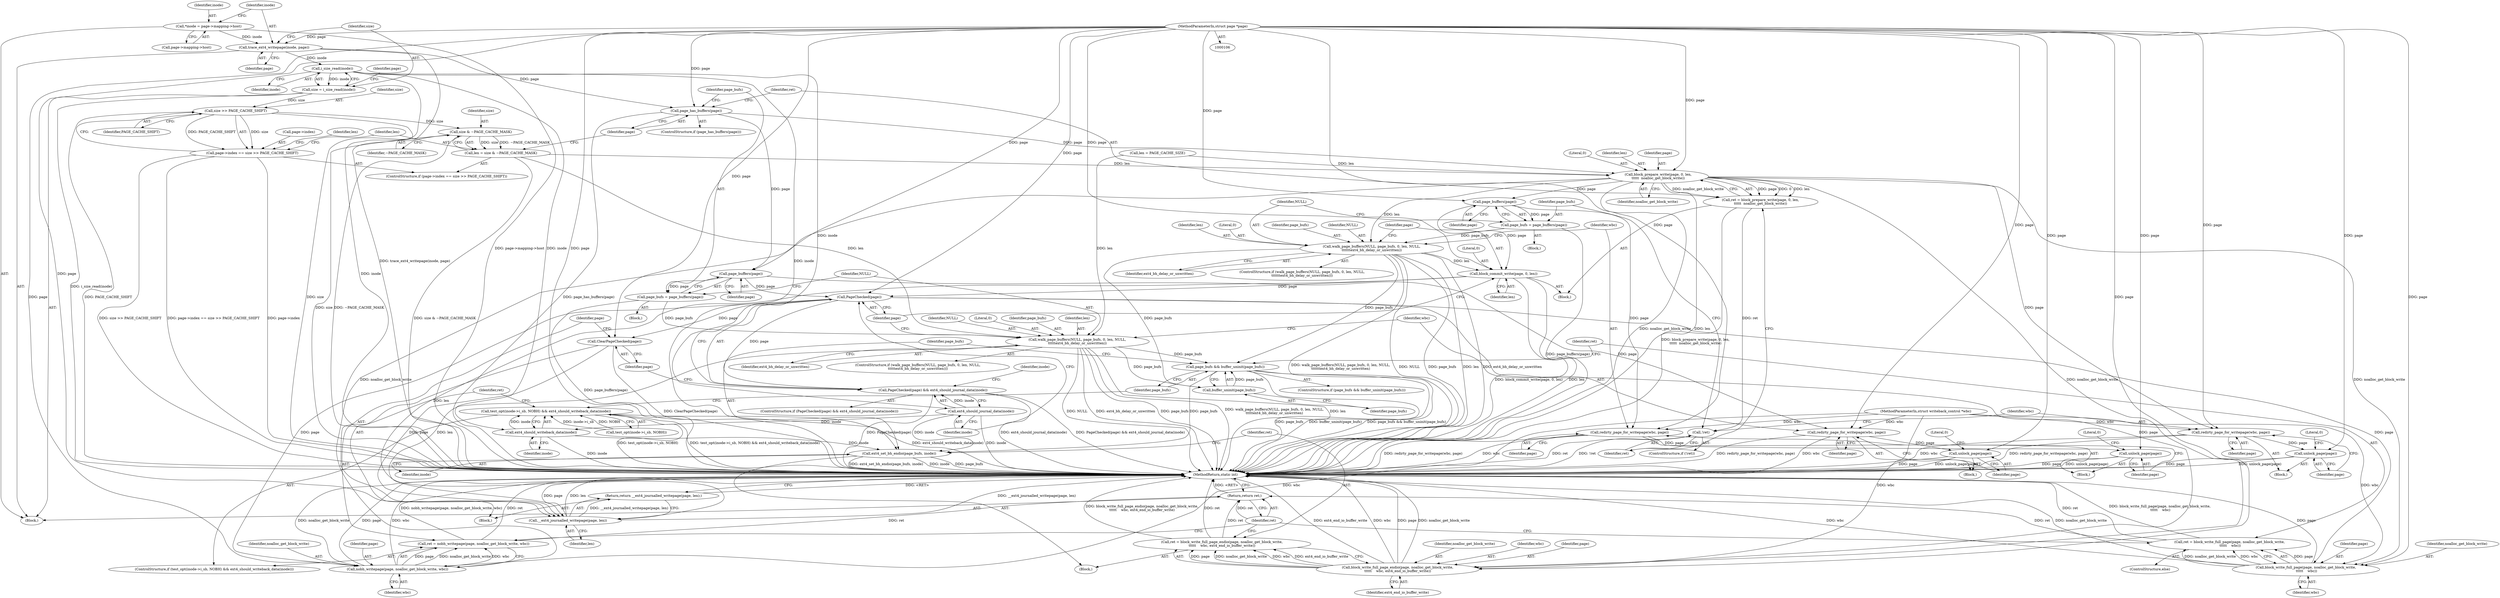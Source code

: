 digraph "0_linux_744692dc059845b2a3022119871846e74d4f6e11_12@API" {
"1000128" [label="(Call,trace_ext4_writepage(inode, page))"];
"1000121" [label="(Call,*inode = page->mapping->host)"];
"1000107" [label="(MethodParameterIn,struct page *page)"];
"1000133" [label="(Call,i_size_read(inode))"];
"1000131" [label="(Call,size = i_size_read(inode))"];
"1000140" [label="(Call,size >> PAGE_CACHE_SHIFT)"];
"1000136" [label="(Call,page->index == size >> PAGE_CACHE_SHIFT)"];
"1000145" [label="(Call,size & ~PAGE_CACHE_MASK)"];
"1000143" [label="(Call,len = size & ~PAGE_CACHE_MASK)"];
"1000161" [label="(Call,walk_page_buffers(NULL, page_bufs, 0, len, NULL,\n\t\t\t\t\text4_bh_delay_or_unwritten))"];
"1000232" [label="(Call,__ext4_journalled_writepage(page, len))"];
"1000231" [label="(Return,return __ext4_journalled_writepage(page, len);)"];
"1000252" [label="(Call,page_bufs && buffer_uninit(page_bufs))"];
"1000257" [label="(Call,ext4_set_bh_endio(page_bufs, inode))"];
"1000254" [label="(Call,buffer_uninit(page_bufs))"];
"1000180" [label="(Call,block_prepare_write(page, 0, len,\n\t\t\t\t\t  noalloc_get_block_write))"];
"1000178" [label="(Call,ret = block_prepare_write(page, 0, len,\n\t\t\t\t\t  noalloc_get_block_write))"];
"1000186" [label="(Call,!ret)"];
"1000191" [label="(Call,page_buffers(page))"];
"1000189" [label="(Call,page_bufs = page_buffers(page))"];
"1000194" [label="(Call,walk_page_buffers(NULL, page_bufs, 0, len, NULL,\n\t\t\t\t\t\text4_bh_delay_or_unwritten))"];
"1000218" [label="(Call,block_commit_write(page, 0, len))"];
"1000224" [label="(Call,PageChecked(page))"];
"1000223" [label="(Call,PageChecked(page) && ext4_should_journal_data(inode))"];
"1000229" [label="(Call,ClearPageChecked(page))"];
"1000246" [label="(Call,nobh_writepage(page, noalloc_get_block_write, wbc))"];
"1000244" [label="(Call,ret = nobh_writepage(page, noalloc_get_block_write, wbc))"];
"1000274" [label="(Return,return ret;)"];
"1000262" [label="(Call,block_write_full_page_endio(page, noalloc_get_block_write,\n\t\t\t\t\t    wbc, ext4_end_io_buffer_write))"];
"1000260" [label="(Call,ret = block_write_full_page_endio(page, noalloc_get_block_write,\n\t\t\t\t\t    wbc, ext4_end_io_buffer_write))"];
"1000270" [label="(Call,block_write_full_page(page, noalloc_get_block_write,\n \t\t\t\t\t    wbc))"];
"1000268" [label="(Call,ret = block_write_full_page(page, noalloc_get_block_write,\n \t\t\t\t\t    wbc))"];
"1000202" [label="(Call,redirty_page_for_writepage(wbc, page))"];
"1000205" [label="(Call,unlock_page(page))"];
"1000211" [label="(Call,redirty_page_for_writepage(wbc, page))"];
"1000214" [label="(Call,unlock_page(page))"];
"1000226" [label="(Call,ext4_should_journal_data(inode))"];
"1000242" [label="(Call,ext4_should_writeback_data(inode))"];
"1000236" [label="(Call,test_opt(inode->i_sb, NOBH) && ext4_should_writeback_data(inode))"];
"1000153" [label="(Call,page_has_buffers(page))"];
"1000158" [label="(Call,page_buffers(page))"];
"1000156" [label="(Call,page_bufs = page_buffers(page))"];
"1000169" [label="(Call,redirty_page_for_writepage(wbc, page))"];
"1000172" [label="(Call,unlock_page(page))"];
"1000232" [label="(Call,__ext4_journalled_writepage(page, len))"];
"1000230" [label="(Identifier,page)"];
"1000181" [label="(Identifier,page)"];
"1000177" [label="(Block,)"];
"1000217" [label="(Literal,0)"];
"1000272" [label="(Identifier,noalloc_get_block_write)"];
"1000201" [label="(Block,)"];
"1000135" [label="(ControlStructure,if (page->index == size >> PAGE_CACHE_SHIFT))"];
"1000149" [label="(Call,len = PAGE_CACHE_SIZE)"];
"1000268" [label="(Call,ret = block_write_full_page(page, noalloc_get_block_write,\n \t\t\t\t\t    wbc))"];
"1000206" [label="(Identifier,page)"];
"1000264" [label="(Identifier,noalloc_get_block_write)"];
"1000234" [label="(Identifier,len)"];
"1000182" [label="(Literal,0)"];
"1000262" [label="(Call,block_write_full_page_endio(page, noalloc_get_block_write,\n\t\t\t\t\t    wbc, ext4_end_io_buffer_write))"];
"1000157" [label="(Identifier,page_bufs)"];
"1000131" [label="(Call,size = i_size_read(inode))"];
"1000259" [label="(Identifier,inode)"];
"1000211" [label="(Call,redirty_page_for_writepage(wbc, page))"];
"1000253" [label="(Identifier,page_bufs)"];
"1000248" [label="(Identifier,noalloc_get_block_write)"];
"1000221" [label="(Identifier,len)"];
"1000219" [label="(Identifier,page)"];
"1000158" [label="(Call,page_buffers(page))"];
"1000199" [label="(Identifier,NULL)"];
"1000132" [label="(Identifier,size)"];
"1000239" [label="(Identifier,inode)"];
"1000159" [label="(Identifier,page)"];
"1000183" [label="(Identifier,len)"];
"1000204" [label="(Identifier,page)"];
"1000184" [label="(Identifier,noalloc_get_block_write)"];
"1000161" [label="(Call,walk_page_buffers(NULL, page_bufs, 0, len, NULL,\n\t\t\t\t\text4_bh_delay_or_unwritten))"];
"1000144" [label="(Identifier,len)"];
"1000146" [label="(Identifier,size)"];
"1000178" [label="(Call,ret = block_prepare_write(page, 0, len,\n\t\t\t\t\t  noalloc_get_block_write))"];
"1000226" [label="(Call,ext4_should_journal_data(inode))"];
"1000245" [label="(Identifier,ret)"];
"1000243" [label="(Identifier,inode)"];
"1000196" [label="(Identifier,page_bufs)"];
"1000233" [label="(Identifier,page)"];
"1000203" [label="(Identifier,wbc)"];
"1000255" [label="(Identifier,page_bufs)"];
"1000187" [label="(Identifier,ret)"];
"1000269" [label="(Identifier,ret)"];
"1000228" [label="(Block,)"];
"1000225" [label="(Identifier,page)"];
"1000265" [label="(Identifier,wbc)"];
"1000190" [label="(Identifier,page_bufs)"];
"1000251" [label="(ControlStructure,if (page_bufs && buffer_uninit(page_bufs)))"];
"1000258" [label="(Identifier,page_bufs)"];
"1000160" [label="(ControlStructure,if (walk_page_buffers(NULL, page_bufs, 0, len, NULL,\n\t\t\t\t\text4_bh_delay_or_unwritten)))"];
"1000166" [label="(Identifier,NULL)"];
"1000129" [label="(Identifier,inode)"];
"1000153" [label="(Call,page_has_buffers(page))"];
"1000167" [label="(Identifier,ext4_bh_delay_or_unwritten)"];
"1000223" [label="(Call,PageChecked(page) && ext4_should_journal_data(inode))"];
"1000130" [label="(Identifier,page)"];
"1000235" [label="(ControlStructure,if (test_opt(inode->i_sb, NOBH) && ext4_should_writeback_data(inode)))"];
"1000170" [label="(Identifier,wbc)"];
"1000242" [label="(Call,ext4_should_writeback_data(inode))"];
"1000168" [label="(Block,)"];
"1000215" [label="(Identifier,page)"];
"1000107" [label="(MethodParameterIn,struct page *page)"];
"1000188" [label="(Block,)"];
"1000180" [label="(Call,block_prepare_write(page, 0, len,\n\t\t\t\t\t  noalloc_get_block_write))"];
"1000236" [label="(Call,test_opt(inode->i_sb, NOBH) && ext4_should_writeback_data(inode))"];
"1000208" [label="(Literal,0)"];
"1000133" [label="(Call,i_size_read(inode))"];
"1000185" [label="(ControlStructure,if (!ret))"];
"1000275" [label="(Identifier,ret)"];
"1000252" [label="(Call,page_bufs && buffer_uninit(page_bufs))"];
"1000218" [label="(Call,block_commit_write(page, 0, len))"];
"1000109" [label="(Block,)"];
"1000154" [label="(Identifier,page)"];
"1000267" [label="(ControlStructure,else)"];
"1000193" [label="(ControlStructure,if (walk_page_buffers(NULL, page_bufs, 0, len, NULL,\n\t\t\t\t\t\text4_bh_delay_or_unwritten)))"];
"1000136" [label="(Call,page->index == size >> PAGE_CACHE_SHIFT)"];
"1000263" [label="(Identifier,page)"];
"1000213" [label="(Identifier,page)"];
"1000155" [label="(Block,)"];
"1000145" [label="(Call,size & ~PAGE_CACHE_MASK)"];
"1000137" [label="(Call,page->index)"];
"1000123" [label="(Call,page->mapping->host)"];
"1000200" [label="(Identifier,ext4_bh_delay_or_unwritten)"];
"1000162" [label="(Identifier,NULL)"];
"1000210" [label="(Block,)"];
"1000261" [label="(Identifier,ret)"];
"1000276" [label="(MethodReturn,static int)"];
"1000212" [label="(Identifier,wbc)"];
"1000152" [label="(ControlStructure,if (page_has_buffers(page)))"];
"1000220" [label="(Literal,0)"];
"1000164" [label="(Literal,0)"];
"1000273" [label="(Identifier,wbc)"];
"1000147" [label="(Identifier,~PAGE_CACHE_MASK)"];
"1000195" [label="(Identifier,NULL)"];
"1000205" [label="(Call,unlock_page(page))"];
"1000247" [label="(Identifier,page)"];
"1000140" [label="(Call,size >> PAGE_CACHE_SHIFT)"];
"1000192" [label="(Identifier,page)"];
"1000179" [label="(Identifier,ret)"];
"1000271" [label="(Identifier,page)"];
"1000169" [label="(Call,redirty_page_for_writepage(wbc, page))"];
"1000222" [label="(ControlStructure,if (PageChecked(page) && ext4_should_journal_data(inode)))"];
"1000134" [label="(Identifier,inode)"];
"1000194" [label="(Call,walk_page_buffers(NULL, page_bufs, 0, len, NULL,\n\t\t\t\t\t\text4_bh_delay_or_unwritten))"];
"1000128" [label="(Call,trace_ext4_writepage(inode, page))"];
"1000175" [label="(Literal,0)"];
"1000227" [label="(Identifier,inode)"];
"1000260" [label="(Call,ret = block_write_full_page_endio(page, noalloc_get_block_write,\n\t\t\t\t\t    wbc, ext4_end_io_buffer_write))"];
"1000224" [label="(Call,PageChecked(page))"];
"1000186" [label="(Call,!ret)"];
"1000138" [label="(Identifier,page)"];
"1000256" [label="(Block,)"];
"1000171" [label="(Identifier,page)"];
"1000156" [label="(Call,page_bufs = page_buffers(page))"];
"1000237" [label="(Call,test_opt(inode->i_sb, NOBH))"];
"1000121" [label="(Call,*inode = page->mapping->host)"];
"1000270" [label="(Call,block_write_full_page(page, noalloc_get_block_write,\n \t\t\t\t\t    wbc))"];
"1000202" [label="(Call,redirty_page_for_writepage(wbc, page))"];
"1000173" [label="(Identifier,page)"];
"1000172" [label="(Call,unlock_page(page))"];
"1000246" [label="(Call,nobh_writepage(page, noalloc_get_block_write, wbc))"];
"1000198" [label="(Identifier,len)"];
"1000122" [label="(Identifier,inode)"];
"1000141" [label="(Identifier,size)"];
"1000163" [label="(Identifier,page_bufs)"];
"1000244" [label="(Call,ret = nobh_writepage(page, noalloc_get_block_write, wbc))"];
"1000257" [label="(Call,ext4_set_bh_endio(page_bufs, inode))"];
"1000197" [label="(Literal,0)"];
"1000231" [label="(Return,return __ext4_journalled_writepage(page, len);)"];
"1000214" [label="(Call,unlock_page(page))"];
"1000189" [label="(Call,page_bufs = page_buffers(page))"];
"1000266" [label="(Identifier,ext4_end_io_buffer_write)"];
"1000142" [label="(Identifier,PAGE_CACHE_SHIFT)"];
"1000229" [label="(Call,ClearPageChecked(page))"];
"1000143" [label="(Call,len = size & ~PAGE_CACHE_MASK)"];
"1000249" [label="(Identifier,wbc)"];
"1000165" [label="(Identifier,len)"];
"1000108" [label="(MethodParameterIn,struct writeback_control *wbc)"];
"1000150" [label="(Identifier,len)"];
"1000254" [label="(Call,buffer_uninit(page_bufs))"];
"1000274" [label="(Return,return ret;)"];
"1000191" [label="(Call,page_buffers(page))"];
"1000128" -> "1000109"  [label="AST: "];
"1000128" -> "1000130"  [label="CFG: "];
"1000129" -> "1000128"  [label="AST: "];
"1000130" -> "1000128"  [label="AST: "];
"1000132" -> "1000128"  [label="CFG: "];
"1000128" -> "1000276"  [label="DDG: trace_ext4_writepage(inode, page)"];
"1000121" -> "1000128"  [label="DDG: inode"];
"1000107" -> "1000128"  [label="DDG: page"];
"1000128" -> "1000133"  [label="DDG: inode"];
"1000128" -> "1000153"  [label="DDG: page"];
"1000121" -> "1000109"  [label="AST: "];
"1000121" -> "1000123"  [label="CFG: "];
"1000122" -> "1000121"  [label="AST: "];
"1000123" -> "1000121"  [label="AST: "];
"1000129" -> "1000121"  [label="CFG: "];
"1000121" -> "1000276"  [label="DDG: page->mapping->host"];
"1000107" -> "1000106"  [label="AST: "];
"1000107" -> "1000276"  [label="DDG: page"];
"1000107" -> "1000153"  [label="DDG: page"];
"1000107" -> "1000158"  [label="DDG: page"];
"1000107" -> "1000169"  [label="DDG: page"];
"1000107" -> "1000172"  [label="DDG: page"];
"1000107" -> "1000180"  [label="DDG: page"];
"1000107" -> "1000191"  [label="DDG: page"];
"1000107" -> "1000202"  [label="DDG: page"];
"1000107" -> "1000205"  [label="DDG: page"];
"1000107" -> "1000211"  [label="DDG: page"];
"1000107" -> "1000214"  [label="DDG: page"];
"1000107" -> "1000218"  [label="DDG: page"];
"1000107" -> "1000224"  [label="DDG: page"];
"1000107" -> "1000229"  [label="DDG: page"];
"1000107" -> "1000232"  [label="DDG: page"];
"1000107" -> "1000246"  [label="DDG: page"];
"1000107" -> "1000262"  [label="DDG: page"];
"1000107" -> "1000270"  [label="DDG: page"];
"1000133" -> "1000131"  [label="AST: "];
"1000133" -> "1000134"  [label="CFG: "];
"1000134" -> "1000133"  [label="AST: "];
"1000131" -> "1000133"  [label="CFG: "];
"1000133" -> "1000276"  [label="DDG: inode"];
"1000133" -> "1000131"  [label="DDG: inode"];
"1000133" -> "1000226"  [label="DDG: inode"];
"1000133" -> "1000242"  [label="DDG: inode"];
"1000133" -> "1000257"  [label="DDG: inode"];
"1000131" -> "1000109"  [label="AST: "];
"1000132" -> "1000131"  [label="AST: "];
"1000138" -> "1000131"  [label="CFG: "];
"1000131" -> "1000276"  [label="DDG: i_size_read(inode)"];
"1000131" -> "1000140"  [label="DDG: size"];
"1000140" -> "1000136"  [label="AST: "];
"1000140" -> "1000142"  [label="CFG: "];
"1000141" -> "1000140"  [label="AST: "];
"1000142" -> "1000140"  [label="AST: "];
"1000136" -> "1000140"  [label="CFG: "];
"1000140" -> "1000276"  [label="DDG: PAGE_CACHE_SHIFT"];
"1000140" -> "1000276"  [label="DDG: size"];
"1000140" -> "1000136"  [label="DDG: size"];
"1000140" -> "1000136"  [label="DDG: PAGE_CACHE_SHIFT"];
"1000140" -> "1000145"  [label="DDG: size"];
"1000136" -> "1000135"  [label="AST: "];
"1000137" -> "1000136"  [label="AST: "];
"1000144" -> "1000136"  [label="CFG: "];
"1000150" -> "1000136"  [label="CFG: "];
"1000136" -> "1000276"  [label="DDG: size >> PAGE_CACHE_SHIFT"];
"1000136" -> "1000276"  [label="DDG: page->index == size >> PAGE_CACHE_SHIFT"];
"1000136" -> "1000276"  [label="DDG: page->index"];
"1000145" -> "1000143"  [label="AST: "];
"1000145" -> "1000147"  [label="CFG: "];
"1000146" -> "1000145"  [label="AST: "];
"1000147" -> "1000145"  [label="AST: "];
"1000143" -> "1000145"  [label="CFG: "];
"1000145" -> "1000276"  [label="DDG: size"];
"1000145" -> "1000276"  [label="DDG: ~PAGE_CACHE_MASK"];
"1000145" -> "1000143"  [label="DDG: size"];
"1000145" -> "1000143"  [label="DDG: ~PAGE_CACHE_MASK"];
"1000143" -> "1000135"  [label="AST: "];
"1000144" -> "1000143"  [label="AST: "];
"1000154" -> "1000143"  [label="CFG: "];
"1000143" -> "1000276"  [label="DDG: size & ~PAGE_CACHE_MASK"];
"1000143" -> "1000161"  [label="DDG: len"];
"1000143" -> "1000180"  [label="DDG: len"];
"1000161" -> "1000160"  [label="AST: "];
"1000161" -> "1000167"  [label="CFG: "];
"1000162" -> "1000161"  [label="AST: "];
"1000163" -> "1000161"  [label="AST: "];
"1000164" -> "1000161"  [label="AST: "];
"1000165" -> "1000161"  [label="AST: "];
"1000166" -> "1000161"  [label="AST: "];
"1000167" -> "1000161"  [label="AST: "];
"1000170" -> "1000161"  [label="CFG: "];
"1000225" -> "1000161"  [label="CFG: "];
"1000161" -> "1000276"  [label="DDG: NULL"];
"1000161" -> "1000276"  [label="DDG: ext4_bh_delay_or_unwritten"];
"1000161" -> "1000276"  [label="DDG: page_bufs"];
"1000161" -> "1000276"  [label="DDG: walk_page_buffers(NULL, page_bufs, 0, len, NULL,\n\t\t\t\t\text4_bh_delay_or_unwritten)"];
"1000161" -> "1000276"  [label="DDG: len"];
"1000156" -> "1000161"  [label="DDG: page_bufs"];
"1000149" -> "1000161"  [label="DDG: len"];
"1000161" -> "1000232"  [label="DDG: len"];
"1000161" -> "1000252"  [label="DDG: page_bufs"];
"1000161" -> "1000254"  [label="DDG: page_bufs"];
"1000232" -> "1000231"  [label="AST: "];
"1000232" -> "1000234"  [label="CFG: "];
"1000233" -> "1000232"  [label="AST: "];
"1000234" -> "1000232"  [label="AST: "];
"1000231" -> "1000232"  [label="CFG: "];
"1000232" -> "1000276"  [label="DDG: page"];
"1000232" -> "1000276"  [label="DDG: __ext4_journalled_writepage(page, len)"];
"1000232" -> "1000276"  [label="DDG: len"];
"1000232" -> "1000231"  [label="DDG: __ext4_journalled_writepage(page, len)"];
"1000229" -> "1000232"  [label="DDG: page"];
"1000218" -> "1000232"  [label="DDG: len"];
"1000231" -> "1000228"  [label="AST: "];
"1000276" -> "1000231"  [label="CFG: "];
"1000231" -> "1000276"  [label="DDG: <RET>"];
"1000252" -> "1000251"  [label="AST: "];
"1000252" -> "1000253"  [label="CFG: "];
"1000252" -> "1000254"  [label="CFG: "];
"1000253" -> "1000252"  [label="AST: "];
"1000254" -> "1000252"  [label="AST: "];
"1000258" -> "1000252"  [label="CFG: "];
"1000269" -> "1000252"  [label="CFG: "];
"1000252" -> "1000276"  [label="DDG: page_bufs"];
"1000252" -> "1000276"  [label="DDG: buffer_uninit(page_bufs)"];
"1000252" -> "1000276"  [label="DDG: page_bufs && buffer_uninit(page_bufs)"];
"1000254" -> "1000252"  [label="DDG: page_bufs"];
"1000194" -> "1000252"  [label="DDG: page_bufs"];
"1000252" -> "1000257"  [label="DDG: page_bufs"];
"1000257" -> "1000256"  [label="AST: "];
"1000257" -> "1000259"  [label="CFG: "];
"1000258" -> "1000257"  [label="AST: "];
"1000259" -> "1000257"  [label="AST: "];
"1000261" -> "1000257"  [label="CFG: "];
"1000257" -> "1000276"  [label="DDG: inode"];
"1000257" -> "1000276"  [label="DDG: page_bufs"];
"1000257" -> "1000276"  [label="DDG: ext4_set_bh_endio(page_bufs, inode)"];
"1000226" -> "1000257"  [label="DDG: inode"];
"1000242" -> "1000257"  [label="DDG: inode"];
"1000254" -> "1000255"  [label="CFG: "];
"1000255" -> "1000254"  [label="AST: "];
"1000194" -> "1000254"  [label="DDG: page_bufs"];
"1000180" -> "1000178"  [label="AST: "];
"1000180" -> "1000184"  [label="CFG: "];
"1000181" -> "1000180"  [label="AST: "];
"1000182" -> "1000180"  [label="AST: "];
"1000183" -> "1000180"  [label="AST: "];
"1000184" -> "1000180"  [label="AST: "];
"1000178" -> "1000180"  [label="CFG: "];
"1000180" -> "1000276"  [label="DDG: noalloc_get_block_write"];
"1000180" -> "1000276"  [label="DDG: len"];
"1000180" -> "1000178"  [label="DDG: page"];
"1000180" -> "1000178"  [label="DDG: 0"];
"1000180" -> "1000178"  [label="DDG: len"];
"1000180" -> "1000178"  [label="DDG: noalloc_get_block_write"];
"1000153" -> "1000180"  [label="DDG: page"];
"1000149" -> "1000180"  [label="DDG: len"];
"1000180" -> "1000191"  [label="DDG: page"];
"1000180" -> "1000194"  [label="DDG: len"];
"1000180" -> "1000211"  [label="DDG: page"];
"1000180" -> "1000246"  [label="DDG: noalloc_get_block_write"];
"1000180" -> "1000262"  [label="DDG: noalloc_get_block_write"];
"1000180" -> "1000270"  [label="DDG: noalloc_get_block_write"];
"1000178" -> "1000177"  [label="AST: "];
"1000179" -> "1000178"  [label="AST: "];
"1000187" -> "1000178"  [label="CFG: "];
"1000178" -> "1000276"  [label="DDG: block_prepare_write(page, 0, len,\n\t\t\t\t\t  noalloc_get_block_write)"];
"1000178" -> "1000186"  [label="DDG: ret"];
"1000186" -> "1000185"  [label="AST: "];
"1000186" -> "1000187"  [label="CFG: "];
"1000187" -> "1000186"  [label="AST: "];
"1000190" -> "1000186"  [label="CFG: "];
"1000212" -> "1000186"  [label="CFG: "];
"1000186" -> "1000276"  [label="DDG: !ret"];
"1000186" -> "1000276"  [label="DDG: ret"];
"1000191" -> "1000189"  [label="AST: "];
"1000191" -> "1000192"  [label="CFG: "];
"1000192" -> "1000191"  [label="AST: "];
"1000189" -> "1000191"  [label="CFG: "];
"1000191" -> "1000189"  [label="DDG: page"];
"1000191" -> "1000202"  [label="DDG: page"];
"1000191" -> "1000218"  [label="DDG: page"];
"1000189" -> "1000188"  [label="AST: "];
"1000190" -> "1000189"  [label="AST: "];
"1000195" -> "1000189"  [label="CFG: "];
"1000189" -> "1000276"  [label="DDG: page_buffers(page)"];
"1000189" -> "1000194"  [label="DDG: page_bufs"];
"1000194" -> "1000193"  [label="AST: "];
"1000194" -> "1000200"  [label="CFG: "];
"1000195" -> "1000194"  [label="AST: "];
"1000196" -> "1000194"  [label="AST: "];
"1000197" -> "1000194"  [label="AST: "];
"1000198" -> "1000194"  [label="AST: "];
"1000199" -> "1000194"  [label="AST: "];
"1000200" -> "1000194"  [label="AST: "];
"1000203" -> "1000194"  [label="CFG: "];
"1000219" -> "1000194"  [label="CFG: "];
"1000194" -> "1000276"  [label="DDG: ext4_bh_delay_or_unwritten"];
"1000194" -> "1000276"  [label="DDG: walk_page_buffers(NULL, page_bufs, 0, len, NULL,\n\t\t\t\t\t\text4_bh_delay_or_unwritten)"];
"1000194" -> "1000276"  [label="DDG: NULL"];
"1000194" -> "1000276"  [label="DDG: page_bufs"];
"1000194" -> "1000276"  [label="DDG: len"];
"1000194" -> "1000218"  [label="DDG: len"];
"1000218" -> "1000177"  [label="AST: "];
"1000218" -> "1000221"  [label="CFG: "];
"1000219" -> "1000218"  [label="AST: "];
"1000220" -> "1000218"  [label="AST: "];
"1000221" -> "1000218"  [label="AST: "];
"1000225" -> "1000218"  [label="CFG: "];
"1000218" -> "1000276"  [label="DDG: len"];
"1000218" -> "1000276"  [label="DDG: block_commit_write(page, 0, len)"];
"1000218" -> "1000224"  [label="DDG: page"];
"1000224" -> "1000223"  [label="AST: "];
"1000224" -> "1000225"  [label="CFG: "];
"1000225" -> "1000224"  [label="AST: "];
"1000227" -> "1000224"  [label="CFG: "];
"1000223" -> "1000224"  [label="CFG: "];
"1000224" -> "1000223"  [label="DDG: page"];
"1000158" -> "1000224"  [label="DDG: page"];
"1000224" -> "1000229"  [label="DDG: page"];
"1000224" -> "1000246"  [label="DDG: page"];
"1000224" -> "1000262"  [label="DDG: page"];
"1000224" -> "1000270"  [label="DDG: page"];
"1000223" -> "1000222"  [label="AST: "];
"1000223" -> "1000226"  [label="CFG: "];
"1000226" -> "1000223"  [label="AST: "];
"1000230" -> "1000223"  [label="CFG: "];
"1000239" -> "1000223"  [label="CFG: "];
"1000223" -> "1000276"  [label="DDG: ext4_should_journal_data(inode)"];
"1000223" -> "1000276"  [label="DDG: PageChecked(page) && ext4_should_journal_data(inode)"];
"1000223" -> "1000276"  [label="DDG: PageChecked(page)"];
"1000226" -> "1000223"  [label="DDG: inode"];
"1000229" -> "1000228"  [label="AST: "];
"1000229" -> "1000230"  [label="CFG: "];
"1000230" -> "1000229"  [label="AST: "];
"1000233" -> "1000229"  [label="CFG: "];
"1000229" -> "1000276"  [label="DDG: ClearPageChecked(page)"];
"1000246" -> "1000244"  [label="AST: "];
"1000246" -> "1000249"  [label="CFG: "];
"1000247" -> "1000246"  [label="AST: "];
"1000248" -> "1000246"  [label="AST: "];
"1000249" -> "1000246"  [label="AST: "];
"1000244" -> "1000246"  [label="CFG: "];
"1000246" -> "1000276"  [label="DDG: noalloc_get_block_write"];
"1000246" -> "1000276"  [label="DDG: page"];
"1000246" -> "1000276"  [label="DDG: wbc"];
"1000246" -> "1000244"  [label="DDG: page"];
"1000246" -> "1000244"  [label="DDG: noalloc_get_block_write"];
"1000246" -> "1000244"  [label="DDG: wbc"];
"1000108" -> "1000246"  [label="DDG: wbc"];
"1000244" -> "1000235"  [label="AST: "];
"1000245" -> "1000244"  [label="AST: "];
"1000275" -> "1000244"  [label="CFG: "];
"1000244" -> "1000276"  [label="DDG: ret"];
"1000244" -> "1000276"  [label="DDG: nobh_writepage(page, noalloc_get_block_write, wbc)"];
"1000244" -> "1000274"  [label="DDG: ret"];
"1000274" -> "1000109"  [label="AST: "];
"1000274" -> "1000275"  [label="CFG: "];
"1000275" -> "1000274"  [label="AST: "];
"1000276" -> "1000274"  [label="CFG: "];
"1000274" -> "1000276"  [label="DDG: <RET>"];
"1000275" -> "1000274"  [label="DDG: ret"];
"1000268" -> "1000274"  [label="DDG: ret"];
"1000260" -> "1000274"  [label="DDG: ret"];
"1000262" -> "1000260"  [label="AST: "];
"1000262" -> "1000266"  [label="CFG: "];
"1000263" -> "1000262"  [label="AST: "];
"1000264" -> "1000262"  [label="AST: "];
"1000265" -> "1000262"  [label="AST: "];
"1000266" -> "1000262"  [label="AST: "];
"1000260" -> "1000262"  [label="CFG: "];
"1000262" -> "1000276"  [label="DDG: wbc"];
"1000262" -> "1000276"  [label="DDG: page"];
"1000262" -> "1000276"  [label="DDG: noalloc_get_block_write"];
"1000262" -> "1000276"  [label="DDG: ext4_end_io_buffer_write"];
"1000262" -> "1000260"  [label="DDG: page"];
"1000262" -> "1000260"  [label="DDG: noalloc_get_block_write"];
"1000262" -> "1000260"  [label="DDG: wbc"];
"1000262" -> "1000260"  [label="DDG: ext4_end_io_buffer_write"];
"1000108" -> "1000262"  [label="DDG: wbc"];
"1000260" -> "1000256"  [label="AST: "];
"1000261" -> "1000260"  [label="AST: "];
"1000275" -> "1000260"  [label="CFG: "];
"1000260" -> "1000276"  [label="DDG: block_write_full_page_endio(page, noalloc_get_block_write,\n\t\t\t\t\t    wbc, ext4_end_io_buffer_write)"];
"1000260" -> "1000276"  [label="DDG: ret"];
"1000270" -> "1000268"  [label="AST: "];
"1000270" -> "1000273"  [label="CFG: "];
"1000271" -> "1000270"  [label="AST: "];
"1000272" -> "1000270"  [label="AST: "];
"1000273" -> "1000270"  [label="AST: "];
"1000268" -> "1000270"  [label="CFG: "];
"1000270" -> "1000276"  [label="DDG: wbc"];
"1000270" -> "1000276"  [label="DDG: noalloc_get_block_write"];
"1000270" -> "1000276"  [label="DDG: page"];
"1000270" -> "1000268"  [label="DDG: page"];
"1000270" -> "1000268"  [label="DDG: noalloc_get_block_write"];
"1000270" -> "1000268"  [label="DDG: wbc"];
"1000108" -> "1000270"  [label="DDG: wbc"];
"1000268" -> "1000267"  [label="AST: "];
"1000269" -> "1000268"  [label="AST: "];
"1000275" -> "1000268"  [label="CFG: "];
"1000268" -> "1000276"  [label="DDG: ret"];
"1000268" -> "1000276"  [label="DDG: block_write_full_page(page, noalloc_get_block_write,\n \t\t\t\t\t    wbc)"];
"1000202" -> "1000201"  [label="AST: "];
"1000202" -> "1000204"  [label="CFG: "];
"1000203" -> "1000202"  [label="AST: "];
"1000204" -> "1000202"  [label="AST: "];
"1000206" -> "1000202"  [label="CFG: "];
"1000202" -> "1000276"  [label="DDG: wbc"];
"1000202" -> "1000276"  [label="DDG: redirty_page_for_writepage(wbc, page)"];
"1000108" -> "1000202"  [label="DDG: wbc"];
"1000202" -> "1000205"  [label="DDG: page"];
"1000205" -> "1000201"  [label="AST: "];
"1000205" -> "1000206"  [label="CFG: "];
"1000206" -> "1000205"  [label="AST: "];
"1000208" -> "1000205"  [label="CFG: "];
"1000205" -> "1000276"  [label="DDG: page"];
"1000205" -> "1000276"  [label="DDG: unlock_page(page)"];
"1000211" -> "1000210"  [label="AST: "];
"1000211" -> "1000213"  [label="CFG: "];
"1000212" -> "1000211"  [label="AST: "];
"1000213" -> "1000211"  [label="AST: "];
"1000215" -> "1000211"  [label="CFG: "];
"1000211" -> "1000276"  [label="DDG: wbc"];
"1000211" -> "1000276"  [label="DDG: redirty_page_for_writepage(wbc, page)"];
"1000108" -> "1000211"  [label="DDG: wbc"];
"1000211" -> "1000214"  [label="DDG: page"];
"1000214" -> "1000210"  [label="AST: "];
"1000214" -> "1000215"  [label="CFG: "];
"1000215" -> "1000214"  [label="AST: "];
"1000217" -> "1000214"  [label="CFG: "];
"1000214" -> "1000276"  [label="DDG: unlock_page(page)"];
"1000214" -> "1000276"  [label="DDG: page"];
"1000226" -> "1000227"  [label="CFG: "];
"1000227" -> "1000226"  [label="AST: "];
"1000226" -> "1000276"  [label="DDG: inode"];
"1000226" -> "1000242"  [label="DDG: inode"];
"1000242" -> "1000236"  [label="AST: "];
"1000242" -> "1000243"  [label="CFG: "];
"1000243" -> "1000242"  [label="AST: "];
"1000236" -> "1000242"  [label="CFG: "];
"1000242" -> "1000276"  [label="DDG: inode"];
"1000242" -> "1000236"  [label="DDG: inode"];
"1000236" -> "1000235"  [label="AST: "];
"1000236" -> "1000237"  [label="CFG: "];
"1000237" -> "1000236"  [label="AST: "];
"1000245" -> "1000236"  [label="CFG: "];
"1000253" -> "1000236"  [label="CFG: "];
"1000236" -> "1000276"  [label="DDG: test_opt(inode->i_sb, NOBH)"];
"1000236" -> "1000276"  [label="DDG: test_opt(inode->i_sb, NOBH) && ext4_should_writeback_data(inode)"];
"1000236" -> "1000276"  [label="DDG: ext4_should_writeback_data(inode)"];
"1000237" -> "1000236"  [label="DDG: inode->i_sb"];
"1000237" -> "1000236"  [label="DDG: NOBH"];
"1000153" -> "1000152"  [label="AST: "];
"1000153" -> "1000154"  [label="CFG: "];
"1000154" -> "1000153"  [label="AST: "];
"1000157" -> "1000153"  [label="CFG: "];
"1000179" -> "1000153"  [label="CFG: "];
"1000153" -> "1000276"  [label="DDG: page_has_buffers(page)"];
"1000153" -> "1000158"  [label="DDG: page"];
"1000158" -> "1000156"  [label="AST: "];
"1000158" -> "1000159"  [label="CFG: "];
"1000159" -> "1000158"  [label="AST: "];
"1000156" -> "1000158"  [label="CFG: "];
"1000158" -> "1000156"  [label="DDG: page"];
"1000158" -> "1000169"  [label="DDG: page"];
"1000156" -> "1000155"  [label="AST: "];
"1000157" -> "1000156"  [label="AST: "];
"1000162" -> "1000156"  [label="CFG: "];
"1000156" -> "1000276"  [label="DDG: page_buffers(page)"];
"1000169" -> "1000168"  [label="AST: "];
"1000169" -> "1000171"  [label="CFG: "];
"1000170" -> "1000169"  [label="AST: "];
"1000171" -> "1000169"  [label="AST: "];
"1000173" -> "1000169"  [label="CFG: "];
"1000169" -> "1000276"  [label="DDG: redirty_page_for_writepage(wbc, page)"];
"1000169" -> "1000276"  [label="DDG: wbc"];
"1000108" -> "1000169"  [label="DDG: wbc"];
"1000169" -> "1000172"  [label="DDG: page"];
"1000172" -> "1000168"  [label="AST: "];
"1000172" -> "1000173"  [label="CFG: "];
"1000173" -> "1000172"  [label="AST: "];
"1000175" -> "1000172"  [label="CFG: "];
"1000172" -> "1000276"  [label="DDG: unlock_page(page)"];
"1000172" -> "1000276"  [label="DDG: page"];
}
